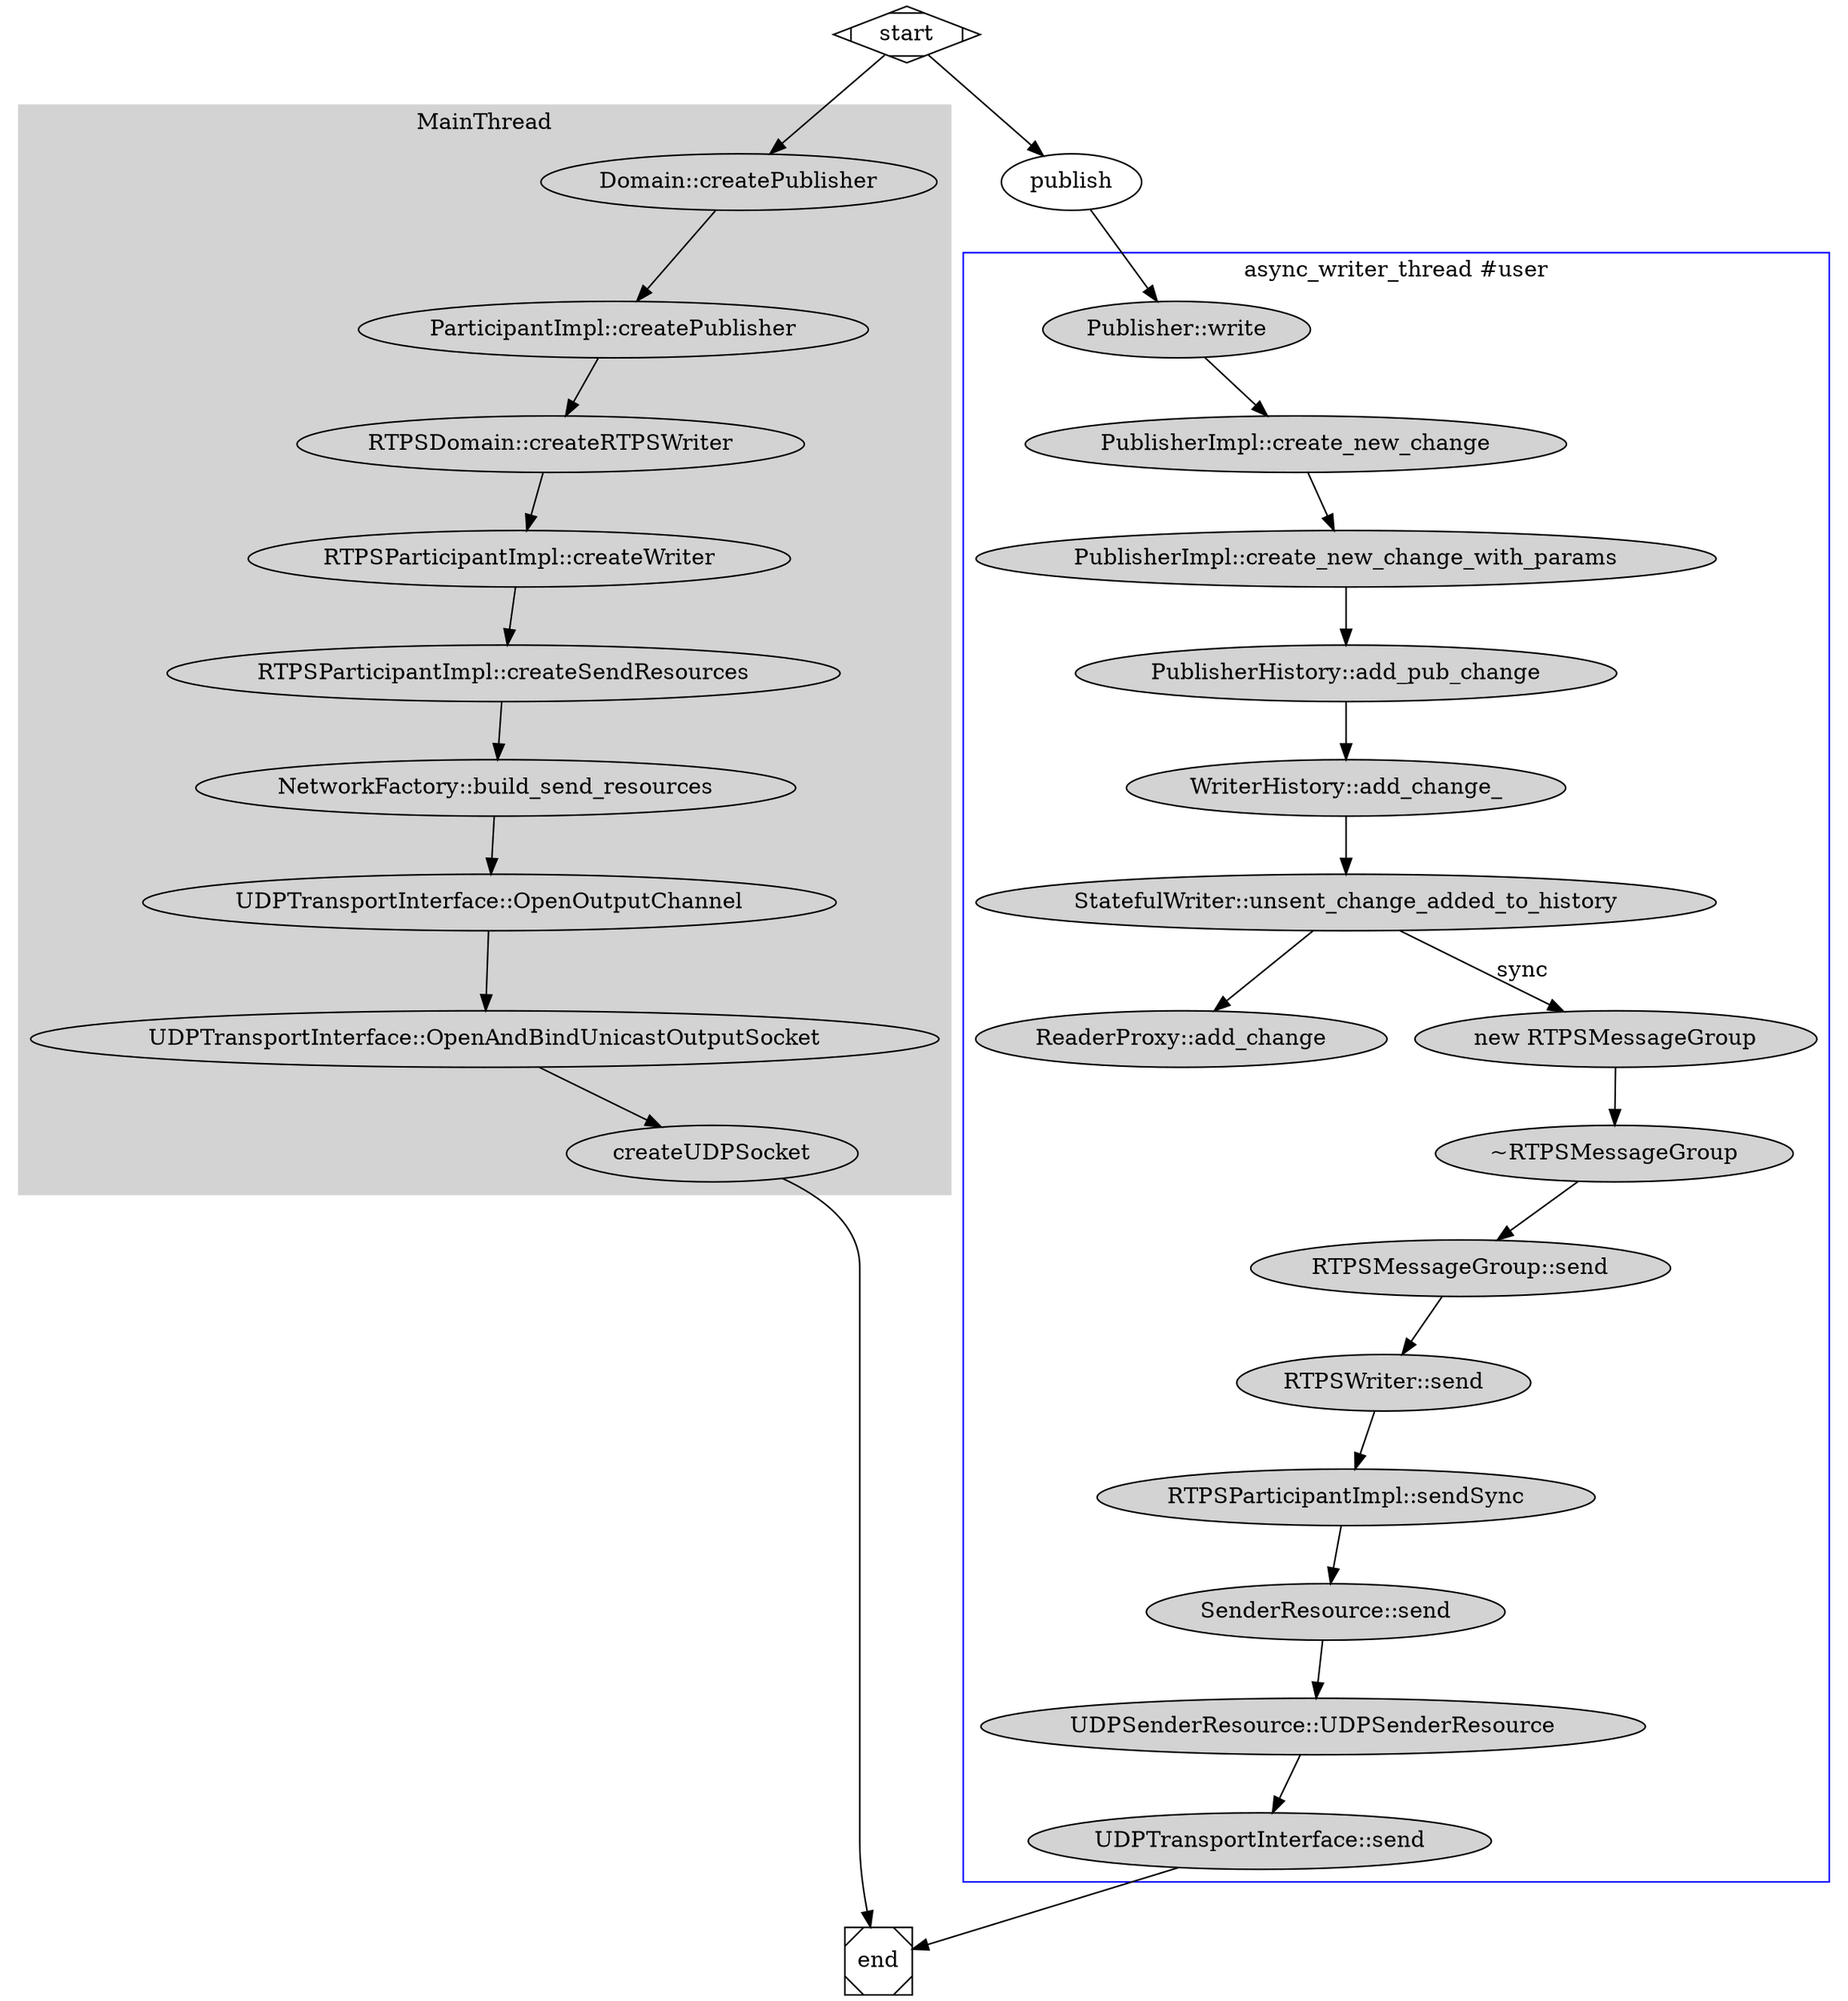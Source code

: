 digraph G {

  subgraph cluster0 {
    node [style=filled,clolor=white];
    color = lightgrey;
    style=filled;
    label = "MainThread"

    a1[label="Domain::createPublisher"]
    a2[label="ParticipantImpl::createPublisher"]
    a3[label="RTPSDomain::createRTPSWriter"]
    a4[label="RTPSParticipantImpl::createWriter"]
    a5[label="RTPSParticipantImpl::createSendResources"]
    a6[label="NetworkFactory::build_send_resources"]
    a7[label="UDPTransportInterface::OpenOutputChannel"]
    a8[label="UDPTransportInterface::OpenAndBindUnicastOutputSocket"]
    a9[label="createUDPSocket"]

    a1->a2->a3->a4->a5->a6->a7->a8->a9;
  }

  subgraph cluster1 {
    node [style=filled];
    color=blue;
    label = "async_writer_thread #user";

    b1[label="Publisher::write"]
    b2[label="PublisherImpl::create_new_change"]
    b3[label="PublisherImpl::create_new_change_with_params"]
    b4[label="PublisherHistory::add_pub_change"]
    b5[label="WriterHistory::add_change_"]
    b6[label="StatefulWriter::unsent_change_added_to_history"]

    b1->b2->b3->b4->b5->b6;

    b7[label="ReaderProxy::add_change"];

    b6->b7;

    b9[label="new RTPSMessageGroup"]
    b10[label="~RTPSMessageGroup"]
    b11[label="RTPSMessageGroup::send"]
    b12[label="RTPSWriter::send"]
    b13[label="RTPSParticipantImpl::sendSync"]
    b14[label="SenderResource::send"]
    b15[label="UDPSenderResource::UDPSenderResource"]
    b16[label="UDPTransportInterface::send"]

    b6->b9[label="sync"];
    b9->b10->b11->b12->b13->b14->b15->b16;
  }

  start -> a1;
  start -> publish -> b1;
  a9 -> end;
  b16 -> end;

  start [shape=Mdiamond];
  end [shape=Msquare];
}